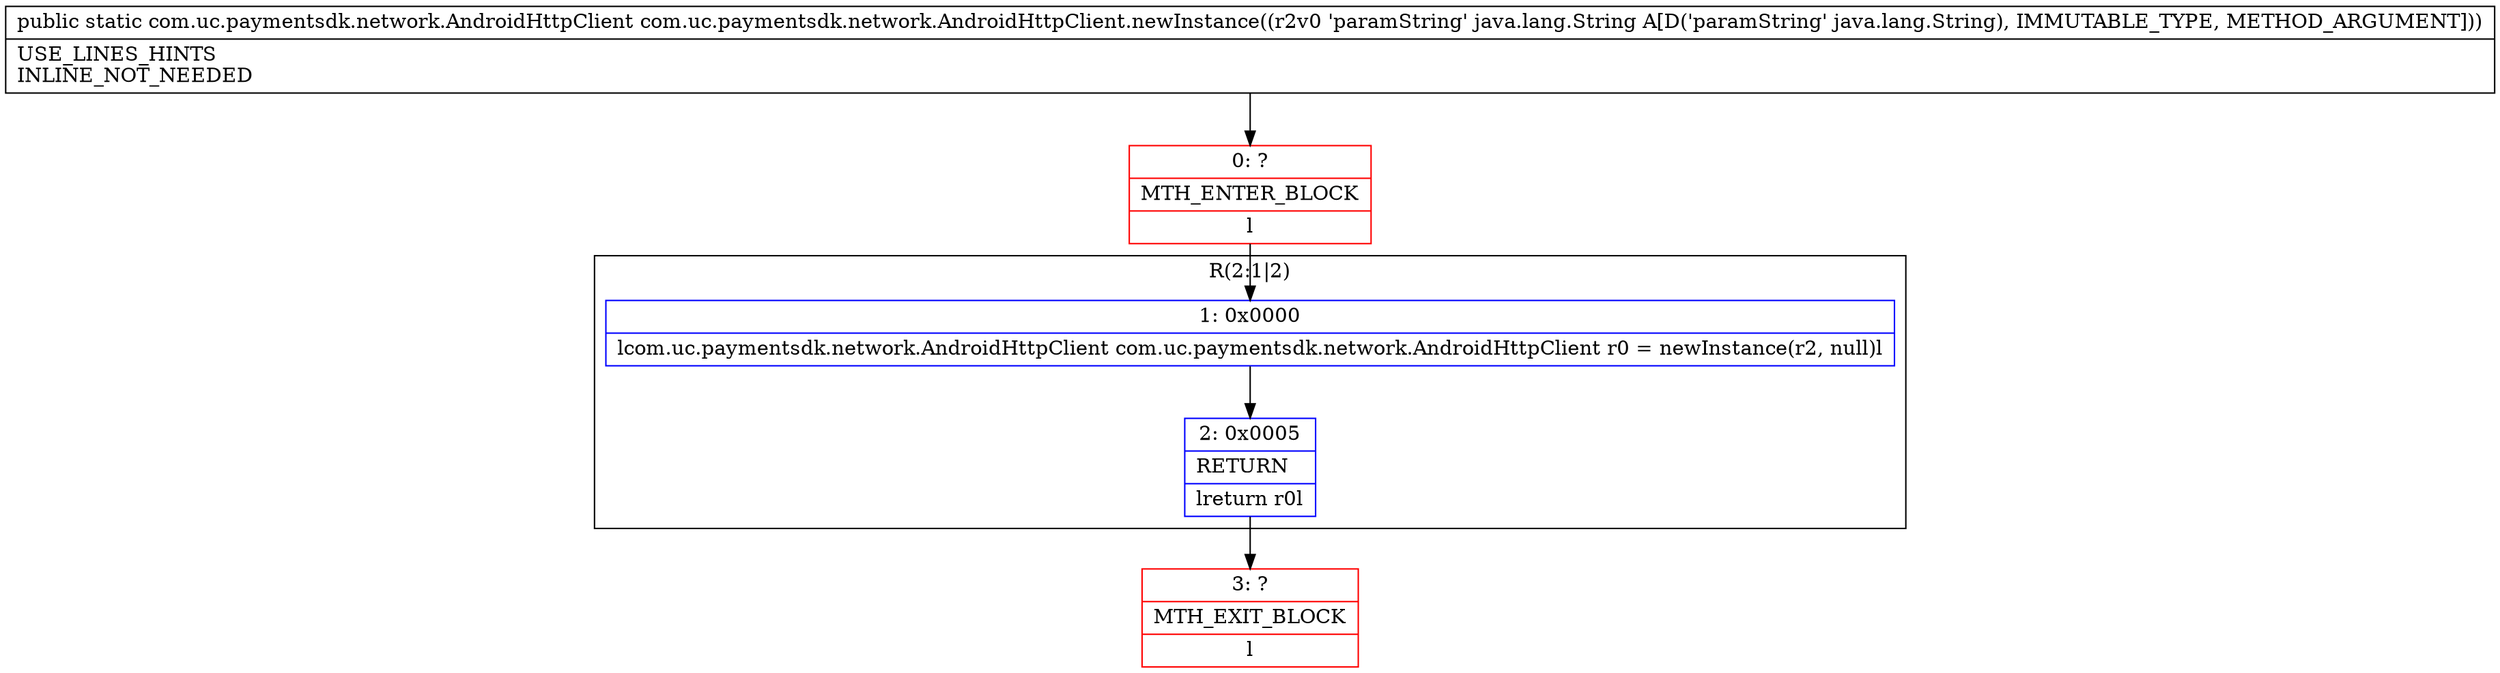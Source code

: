 digraph "CFG forcom.uc.paymentsdk.network.AndroidHttpClient.newInstance(Ljava\/lang\/String;)Lcom\/uc\/paymentsdk\/network\/AndroidHttpClient;" {
subgraph cluster_Region_655791227 {
label = "R(2:1|2)";
node [shape=record,color=blue];
Node_1 [shape=record,label="{1\:\ 0x0000|lcom.uc.paymentsdk.network.AndroidHttpClient com.uc.paymentsdk.network.AndroidHttpClient r0 = newInstance(r2, null)l}"];
Node_2 [shape=record,label="{2\:\ 0x0005|RETURN\l|lreturn r0l}"];
}
Node_0 [shape=record,color=red,label="{0\:\ ?|MTH_ENTER_BLOCK\l|l}"];
Node_3 [shape=record,color=red,label="{3\:\ ?|MTH_EXIT_BLOCK\l|l}"];
MethodNode[shape=record,label="{public static com.uc.paymentsdk.network.AndroidHttpClient com.uc.paymentsdk.network.AndroidHttpClient.newInstance((r2v0 'paramString' java.lang.String A[D('paramString' java.lang.String), IMMUTABLE_TYPE, METHOD_ARGUMENT]))  | USE_LINES_HINTS\lINLINE_NOT_NEEDED\l}"];
MethodNode -> Node_0;
Node_1 -> Node_2;
Node_2 -> Node_3;
Node_0 -> Node_1;
}

